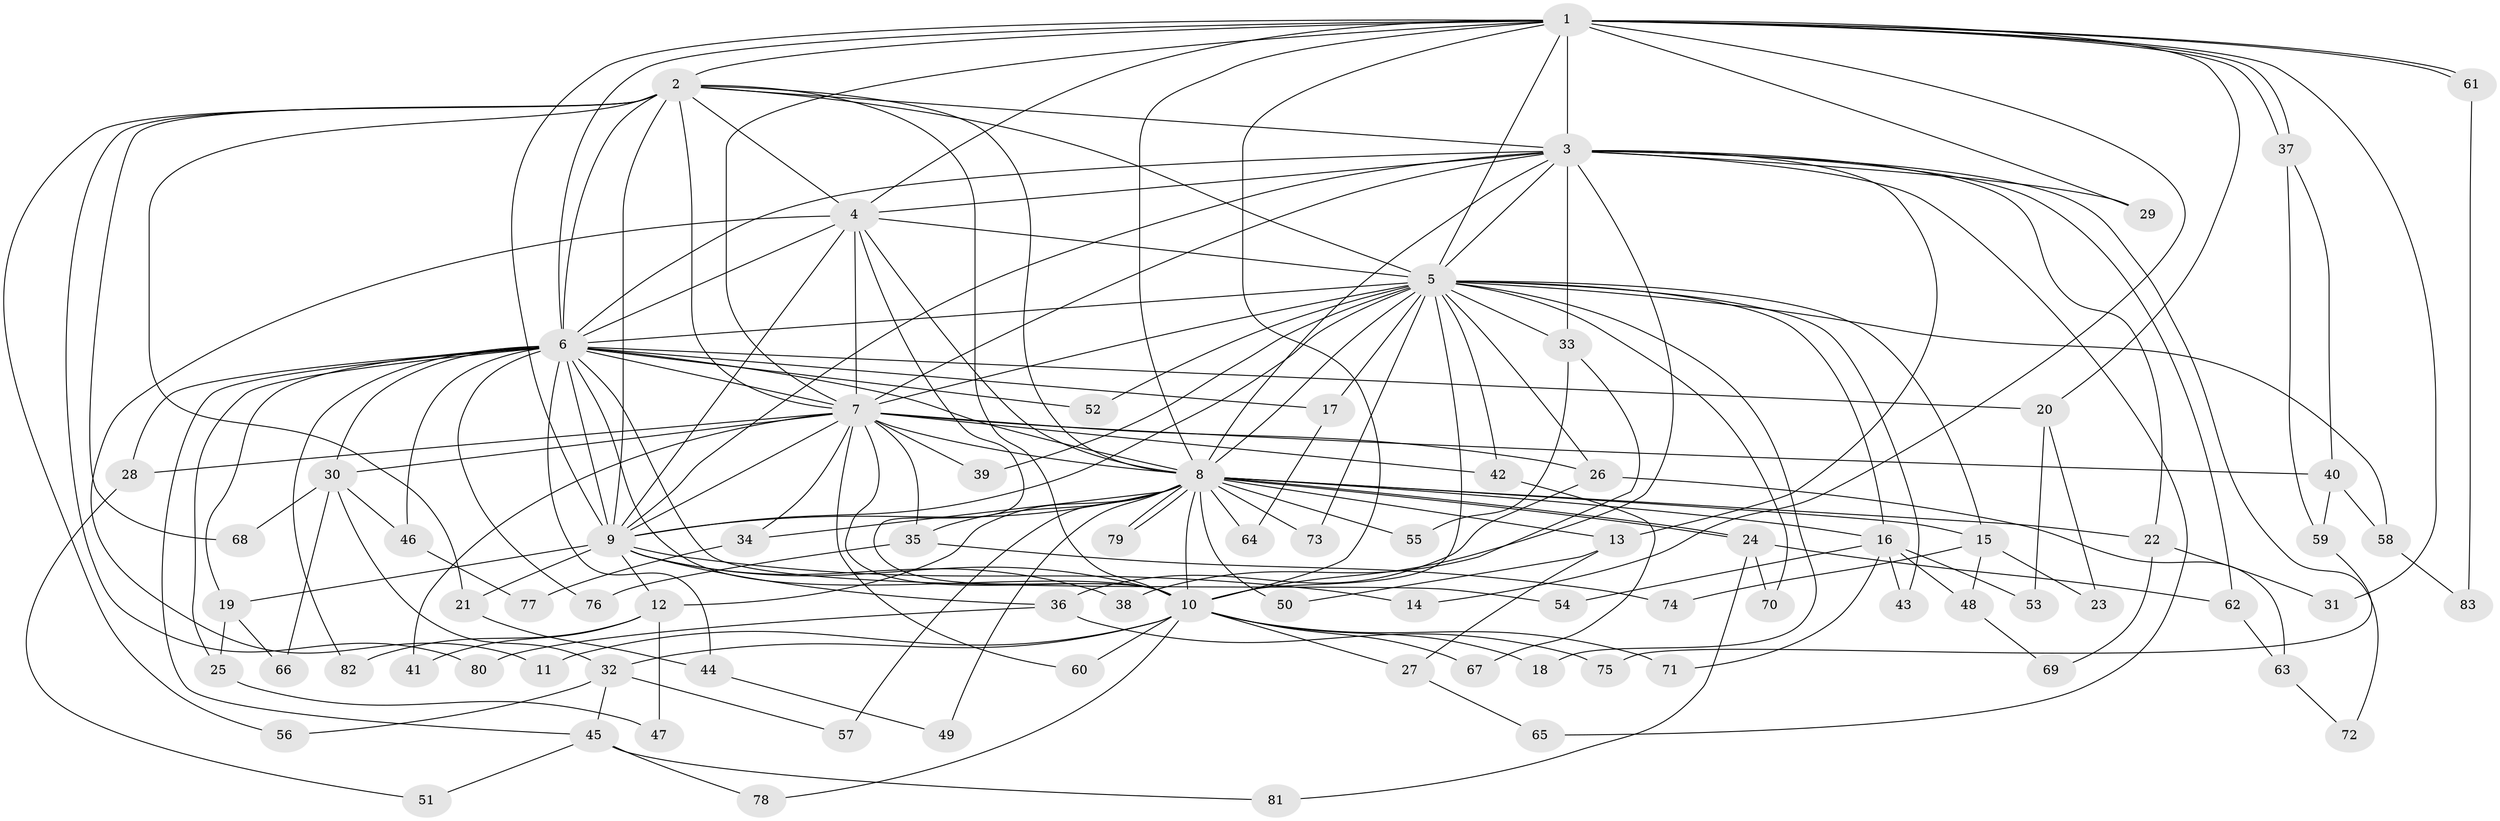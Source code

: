 // Generated by graph-tools (version 1.1) at 2025/01/03/09/25 03:01:34]
// undirected, 83 vertices, 191 edges
graph export_dot {
graph [start="1"]
  node [color=gray90,style=filled];
  1;
  2;
  3;
  4;
  5;
  6;
  7;
  8;
  9;
  10;
  11;
  12;
  13;
  14;
  15;
  16;
  17;
  18;
  19;
  20;
  21;
  22;
  23;
  24;
  25;
  26;
  27;
  28;
  29;
  30;
  31;
  32;
  33;
  34;
  35;
  36;
  37;
  38;
  39;
  40;
  41;
  42;
  43;
  44;
  45;
  46;
  47;
  48;
  49;
  50;
  51;
  52;
  53;
  54;
  55;
  56;
  57;
  58;
  59;
  60;
  61;
  62;
  63;
  64;
  65;
  66;
  67;
  68;
  69;
  70;
  71;
  72;
  73;
  74;
  75;
  76;
  77;
  78;
  79;
  80;
  81;
  82;
  83;
  1 -- 2;
  1 -- 3;
  1 -- 4;
  1 -- 5;
  1 -- 6;
  1 -- 7;
  1 -- 8;
  1 -- 9;
  1 -- 10;
  1 -- 14;
  1 -- 20;
  1 -- 29;
  1 -- 31;
  1 -- 37;
  1 -- 37;
  1 -- 61;
  1 -- 61;
  2 -- 3;
  2 -- 4;
  2 -- 5;
  2 -- 6;
  2 -- 7;
  2 -- 8;
  2 -- 9;
  2 -- 10;
  2 -- 21;
  2 -- 56;
  2 -- 68;
  2 -- 80;
  3 -- 4;
  3 -- 5;
  3 -- 6;
  3 -- 7;
  3 -- 8;
  3 -- 9;
  3 -- 10;
  3 -- 13;
  3 -- 22;
  3 -- 29;
  3 -- 33;
  3 -- 62;
  3 -- 65;
  3 -- 72;
  4 -- 5;
  4 -- 6;
  4 -- 7;
  4 -- 8;
  4 -- 9;
  4 -- 10;
  4 -- 11;
  5 -- 6;
  5 -- 7;
  5 -- 8;
  5 -- 9;
  5 -- 10;
  5 -- 15;
  5 -- 16;
  5 -- 17;
  5 -- 18;
  5 -- 26;
  5 -- 33;
  5 -- 39;
  5 -- 42;
  5 -- 43;
  5 -- 52;
  5 -- 58;
  5 -- 70;
  5 -- 73;
  6 -- 7;
  6 -- 8;
  6 -- 9;
  6 -- 10;
  6 -- 17;
  6 -- 19;
  6 -- 20;
  6 -- 25;
  6 -- 28;
  6 -- 30;
  6 -- 44;
  6 -- 45;
  6 -- 46;
  6 -- 52;
  6 -- 54;
  6 -- 76;
  6 -- 82;
  7 -- 8;
  7 -- 9;
  7 -- 10;
  7 -- 26;
  7 -- 28;
  7 -- 30;
  7 -- 34;
  7 -- 35;
  7 -- 39;
  7 -- 40;
  7 -- 41;
  7 -- 42;
  7 -- 60;
  8 -- 9;
  8 -- 10;
  8 -- 12;
  8 -- 13;
  8 -- 15;
  8 -- 16;
  8 -- 22;
  8 -- 24;
  8 -- 24;
  8 -- 34;
  8 -- 35;
  8 -- 49;
  8 -- 50;
  8 -- 55;
  8 -- 57;
  8 -- 64;
  8 -- 73;
  8 -- 79;
  8 -- 79;
  9 -- 10;
  9 -- 12;
  9 -- 14;
  9 -- 19;
  9 -- 21;
  9 -- 36;
  9 -- 38;
  10 -- 11;
  10 -- 18;
  10 -- 27;
  10 -- 32;
  10 -- 60;
  10 -- 67;
  10 -- 71;
  10 -- 78;
  12 -- 41;
  12 -- 47;
  12 -- 82;
  13 -- 27;
  13 -- 50;
  15 -- 23;
  15 -- 48;
  15 -- 74;
  16 -- 43;
  16 -- 48;
  16 -- 53;
  16 -- 54;
  16 -- 71;
  17 -- 64;
  19 -- 25;
  19 -- 66;
  20 -- 23;
  20 -- 53;
  21 -- 44;
  22 -- 31;
  22 -- 69;
  24 -- 62;
  24 -- 70;
  24 -- 81;
  25 -- 47;
  26 -- 36;
  26 -- 63;
  27 -- 65;
  28 -- 51;
  30 -- 32;
  30 -- 46;
  30 -- 66;
  30 -- 68;
  32 -- 45;
  32 -- 56;
  32 -- 57;
  33 -- 38;
  33 -- 55;
  34 -- 77;
  35 -- 74;
  35 -- 76;
  36 -- 75;
  36 -- 80;
  37 -- 40;
  37 -- 59;
  40 -- 58;
  40 -- 59;
  42 -- 67;
  44 -- 49;
  45 -- 51;
  45 -- 78;
  45 -- 81;
  46 -- 77;
  48 -- 69;
  58 -- 83;
  59 -- 75;
  61 -- 83;
  62 -- 63;
  63 -- 72;
}
